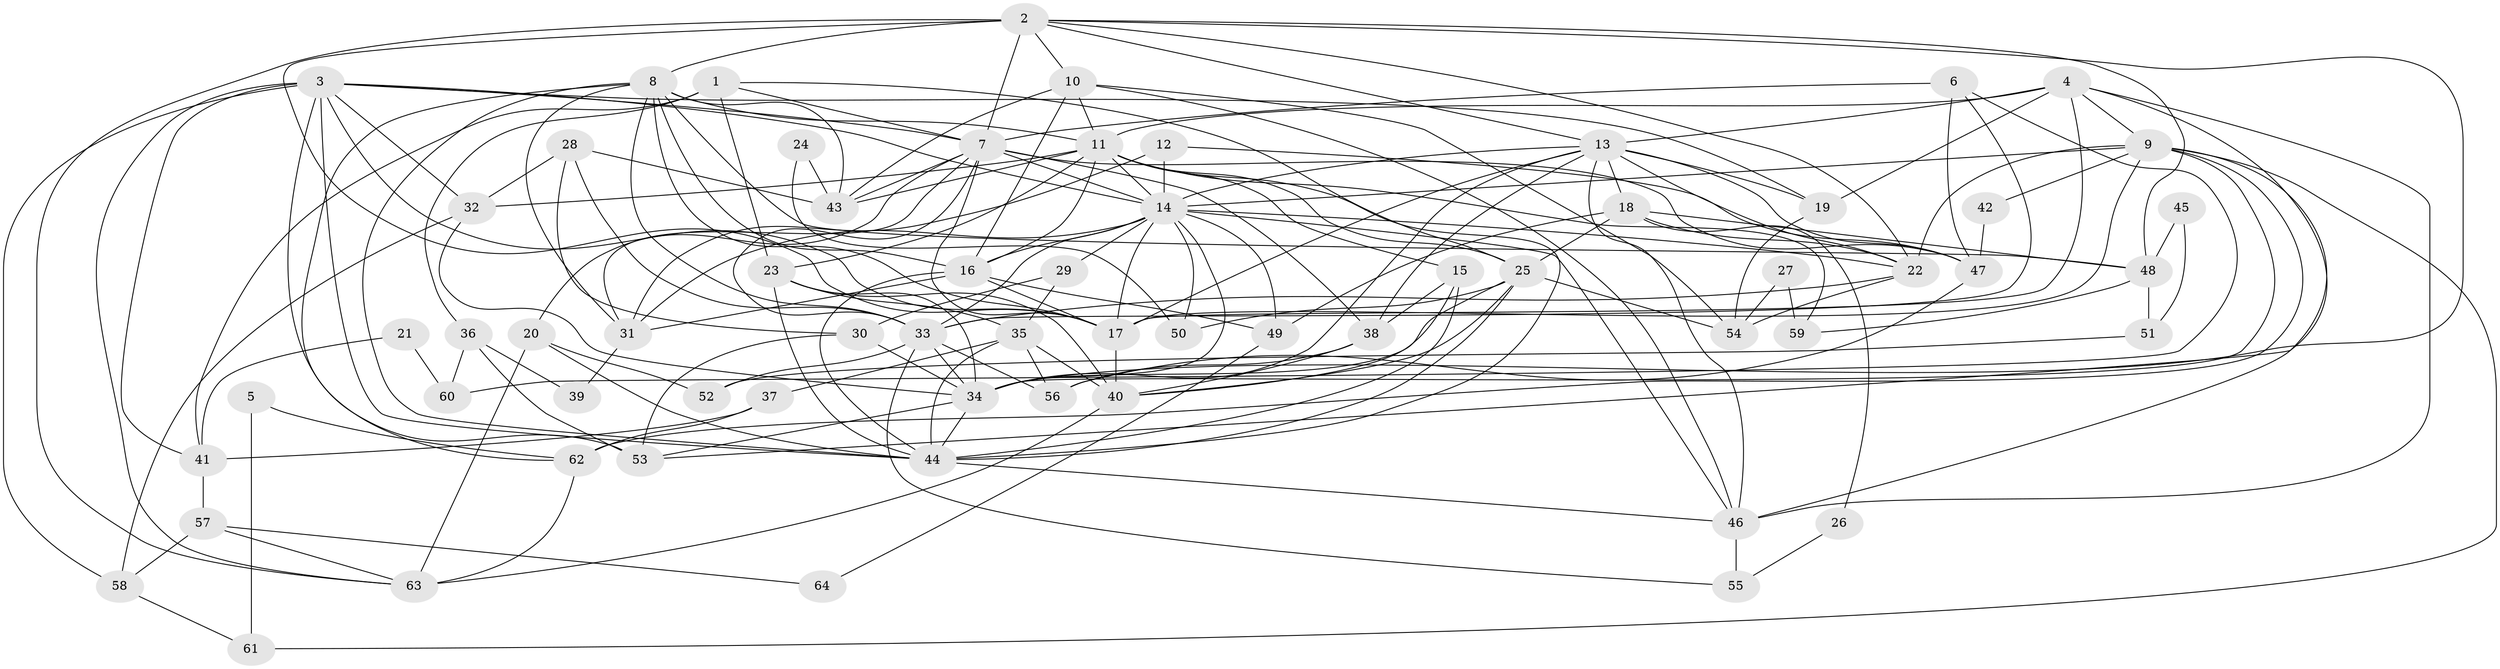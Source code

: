 // original degree distribution, {5: 0.1732283464566929, 4: 0.2125984251968504, 2: 0.11811023622047244, 6: 0.12598425196850394, 3: 0.33070866141732286, 7: 0.015748031496062992, 8: 0.023622047244094488}
// Generated by graph-tools (version 1.1) at 2025/36/03/09/25 02:36:03]
// undirected, 64 vertices, 178 edges
graph export_dot {
graph [start="1"]
  node [color=gray90,style=filled];
  1;
  2;
  3;
  4;
  5;
  6;
  7;
  8;
  9;
  10;
  11;
  12;
  13;
  14;
  15;
  16;
  17;
  18;
  19;
  20;
  21;
  22;
  23;
  24;
  25;
  26;
  27;
  28;
  29;
  30;
  31;
  32;
  33;
  34;
  35;
  36;
  37;
  38;
  39;
  40;
  41;
  42;
  43;
  44;
  45;
  46;
  47;
  48;
  49;
  50;
  51;
  52;
  53;
  54;
  55;
  56;
  57;
  58;
  59;
  60;
  61;
  62;
  63;
  64;
  1 -- 7 [weight=1.0];
  1 -- 23 [weight=1.0];
  1 -- 25 [weight=1.0];
  1 -- 36 [weight=1.0];
  1 -- 41 [weight=1.0];
  2 -- 7 [weight=2.0];
  2 -- 8 [weight=1.0];
  2 -- 10 [weight=1.0];
  2 -- 13 [weight=1.0];
  2 -- 17 [weight=1.0];
  2 -- 22 [weight=1.0];
  2 -- 34 [weight=1.0];
  2 -- 48 [weight=1.0];
  2 -- 63 [weight=1.0];
  3 -- 7 [weight=1.0];
  3 -- 14 [weight=1.0];
  3 -- 17 [weight=1.0];
  3 -- 19 [weight=1.0];
  3 -- 32 [weight=1.0];
  3 -- 41 [weight=1.0];
  3 -- 44 [weight=2.0];
  3 -- 53 [weight=1.0];
  3 -- 58 [weight=1.0];
  3 -- 63 [weight=1.0];
  4 -- 9 [weight=1.0];
  4 -- 11 [weight=1.0];
  4 -- 13 [weight=1.0];
  4 -- 17 [weight=1.0];
  4 -- 19 [weight=1.0];
  4 -- 46 [weight=1.0];
  4 -- 53 [weight=1.0];
  5 -- 61 [weight=1.0];
  5 -- 62 [weight=1.0];
  6 -- 7 [weight=1.0];
  6 -- 33 [weight=1.0];
  6 -- 47 [weight=1.0];
  6 -- 60 [weight=1.0];
  7 -- 14 [weight=1.0];
  7 -- 17 [weight=1.0];
  7 -- 20 [weight=1.0];
  7 -- 31 [weight=1.0];
  7 -- 33 [weight=1.0];
  7 -- 38 [weight=1.0];
  7 -- 43 [weight=1.0];
  7 -- 47 [weight=1.0];
  8 -- 11 [weight=1.0];
  8 -- 16 [weight=1.0];
  8 -- 17 [weight=2.0];
  8 -- 31 [weight=1.0];
  8 -- 33 [weight=2.0];
  8 -- 43 [weight=1.0];
  8 -- 44 [weight=1.0];
  8 -- 48 [weight=1.0];
  8 -- 62 [weight=1.0];
  9 -- 14 [weight=1.0];
  9 -- 17 [weight=1.0];
  9 -- 22 [weight=1.0];
  9 -- 34 [weight=1.0];
  9 -- 42 [weight=1.0];
  9 -- 46 [weight=1.0];
  9 -- 61 [weight=1.0];
  9 -- 62 [weight=1.0];
  10 -- 11 [weight=1.0];
  10 -- 16 [weight=1.0];
  10 -- 43 [weight=1.0];
  10 -- 46 [weight=1.0];
  10 -- 54 [weight=1.0];
  11 -- 14 [weight=1.0];
  11 -- 15 [weight=1.0];
  11 -- 16 [weight=1.0];
  11 -- 23 [weight=1.0];
  11 -- 25 [weight=1.0];
  11 -- 32 [weight=1.0];
  11 -- 43 [weight=1.0];
  11 -- 44 [weight=1.0];
  11 -- 59 [weight=1.0];
  12 -- 14 [weight=1.0];
  12 -- 31 [weight=1.0];
  12 -- 47 [weight=1.0];
  13 -- 14 [weight=1.0];
  13 -- 17 [weight=1.0];
  13 -- 18 [weight=1.0];
  13 -- 19 [weight=1.0];
  13 -- 22 [weight=2.0];
  13 -- 34 [weight=1.0];
  13 -- 38 [weight=1.0];
  13 -- 46 [weight=1.0];
  13 -- 47 [weight=1.0];
  14 -- 16 [weight=1.0];
  14 -- 17 [weight=1.0];
  14 -- 22 [weight=1.0];
  14 -- 29 [weight=1.0];
  14 -- 31 [weight=1.0];
  14 -- 33 [weight=1.0];
  14 -- 34 [weight=1.0];
  14 -- 46 [weight=1.0];
  14 -- 49 [weight=1.0];
  14 -- 50 [weight=1.0];
  15 -- 38 [weight=1.0];
  15 -- 40 [weight=1.0];
  15 -- 44 [weight=1.0];
  16 -- 17 [weight=1.0];
  16 -- 31 [weight=1.0];
  16 -- 44 [weight=2.0];
  16 -- 49 [weight=1.0];
  17 -- 40 [weight=2.0];
  18 -- 22 [weight=1.0];
  18 -- 25 [weight=1.0];
  18 -- 26 [weight=1.0];
  18 -- 48 [weight=1.0];
  18 -- 49 [weight=1.0];
  19 -- 54 [weight=1.0];
  20 -- 44 [weight=1.0];
  20 -- 52 [weight=1.0];
  20 -- 63 [weight=1.0];
  21 -- 41 [weight=1.0];
  21 -- 60 [weight=1.0];
  22 -- 33 [weight=1.0];
  22 -- 54 [weight=1.0];
  23 -- 34 [weight=1.0];
  23 -- 35 [weight=1.0];
  23 -- 40 [weight=3.0];
  23 -- 44 [weight=1.0];
  24 -- 43 [weight=1.0];
  24 -- 50 [weight=1.0];
  25 -- 34 [weight=1.0];
  25 -- 40 [weight=1.0];
  25 -- 44 [weight=1.0];
  25 -- 50 [weight=1.0];
  25 -- 54 [weight=1.0];
  26 -- 55 [weight=1.0];
  27 -- 54 [weight=1.0];
  27 -- 59 [weight=1.0];
  28 -- 30 [weight=1.0];
  28 -- 32 [weight=1.0];
  28 -- 33 [weight=1.0];
  28 -- 43 [weight=1.0];
  29 -- 30 [weight=1.0];
  29 -- 35 [weight=1.0];
  30 -- 34 [weight=2.0];
  30 -- 53 [weight=1.0];
  31 -- 39 [weight=1.0];
  32 -- 34 [weight=1.0];
  32 -- 58 [weight=1.0];
  33 -- 34 [weight=1.0];
  33 -- 52 [weight=1.0];
  33 -- 55 [weight=1.0];
  33 -- 56 [weight=1.0];
  34 -- 44 [weight=1.0];
  34 -- 53 [weight=1.0];
  35 -- 37 [weight=1.0];
  35 -- 40 [weight=1.0];
  35 -- 44 [weight=1.0];
  35 -- 56 [weight=1.0];
  36 -- 39 [weight=1.0];
  36 -- 53 [weight=1.0];
  36 -- 60 [weight=1.0];
  37 -- 41 [weight=1.0];
  37 -- 62 [weight=1.0];
  38 -- 40 [weight=2.0];
  38 -- 56 [weight=1.0];
  40 -- 63 [weight=1.0];
  41 -- 57 [weight=1.0];
  42 -- 47 [weight=1.0];
  44 -- 46 [weight=1.0];
  45 -- 48 [weight=1.0];
  45 -- 51 [weight=1.0];
  46 -- 55 [weight=1.0];
  47 -- 56 [weight=2.0];
  48 -- 51 [weight=1.0];
  48 -- 59 [weight=1.0];
  49 -- 64 [weight=1.0];
  51 -- 52 [weight=1.0];
  57 -- 58 [weight=1.0];
  57 -- 63 [weight=1.0];
  57 -- 64 [weight=1.0];
  58 -- 61 [weight=1.0];
  62 -- 63 [weight=1.0];
}
